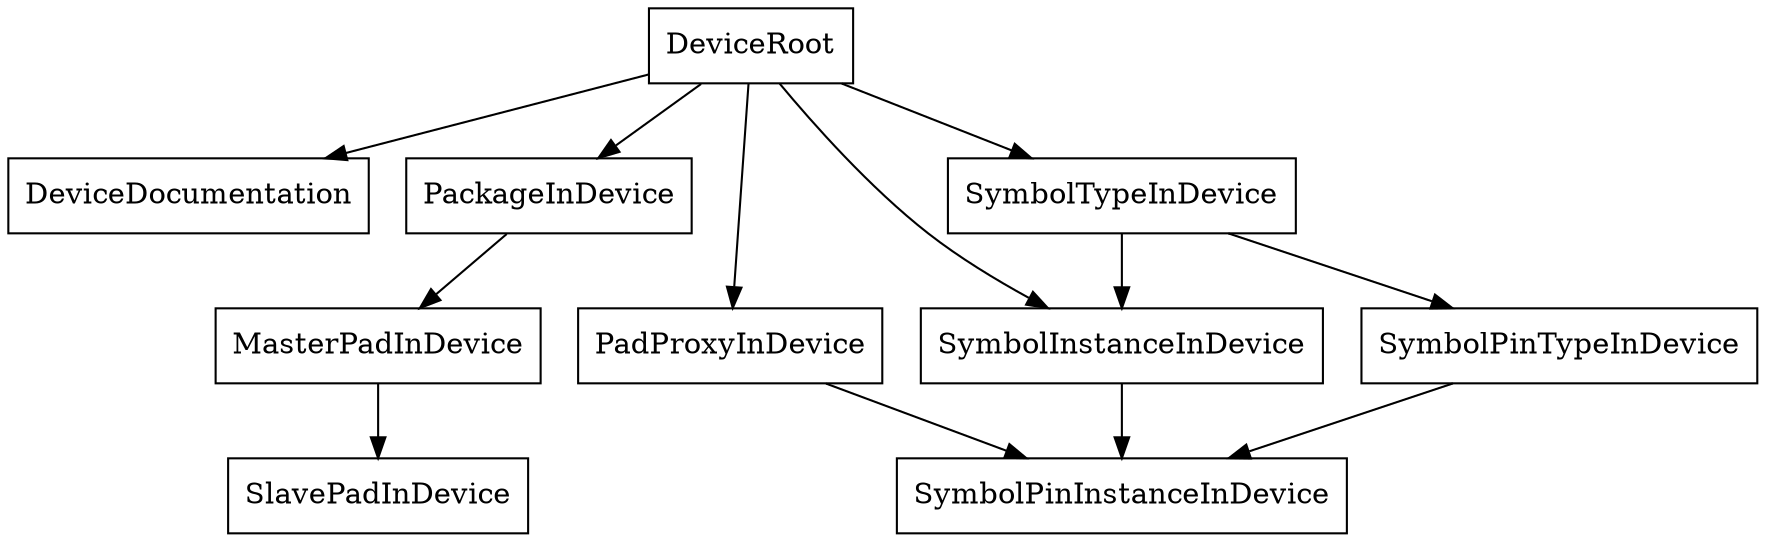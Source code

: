 digraph G {
  "DeviceRoot" [shape=rectangle] ;
  "DeviceRoot" -> "DeviceDocumentation" ;
  "DeviceRoot" -> "PackageInDevice" ;
  "DeviceRoot" -> "PadProxyInDevice" ;
  "DeviceRoot" -> "SymbolInstanceInDevice" ;
  "DeviceRoot" -> "SymbolTypeInDevice" ;
  "DeviceDocumentation" [shape=rectangle] ;
  "PackageInDevice" [shape=rectangle] ;
  "PackageInDevice" -> "MasterPadInDevice" ;
  "PadProxyInDevice" [shape=rectangle] ;
  "PadProxyInDevice" -> "SymbolPinInstanceInDevice" ;
  "SymbolInstanceInDevice" [shape=rectangle] ;
  "SymbolInstanceInDevice" -> "SymbolPinInstanceInDevice" ;
  "SymbolTypeInDevice" [shape=rectangle] ;
  "SymbolTypeInDevice" -> "SymbolInstanceInDevice" ;
  "SymbolTypeInDevice" -> "SymbolPinTypeInDevice" ;
  "SymbolPinTypeInDevice" [shape=rectangle] ;
  "SymbolPinTypeInDevice" -> "SymbolPinInstanceInDevice" ;
  "SymbolPinInstanceInDevice" [shape=rectangle] ;
  "MasterPadInDevice" [shape=rectangle] ;
  "MasterPadInDevice" -> "SlavePadInDevice" ;
  "SlavePadInDevice" [shape=rectangle] ;
}
